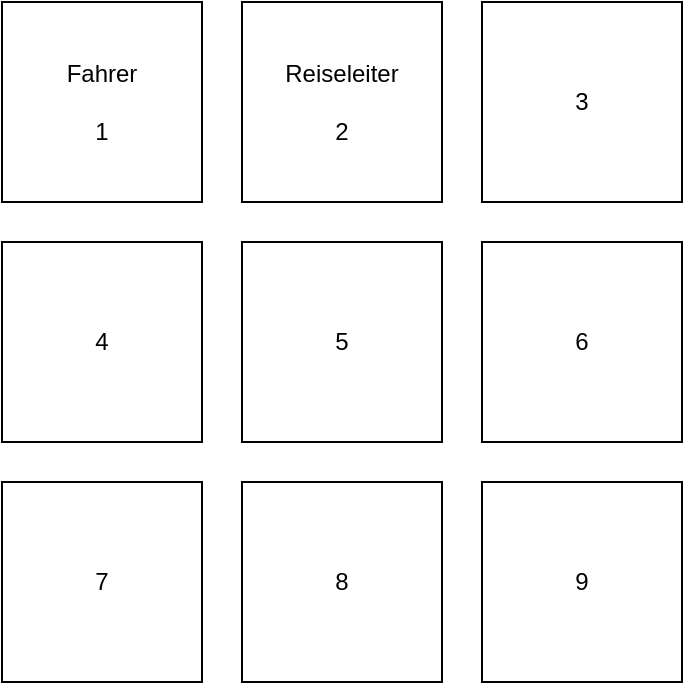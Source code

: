 <mxfile version="24.4.9" type="device">
  <diagram name="Seite-1" id="S1JQ3c73T4_kcqICVWHs">
    <mxGraphModel dx="683" dy="390" grid="1" gridSize="10" guides="1" tooltips="1" connect="1" arrows="1" fold="1" page="1" pageScale="1" pageWidth="120" pageHeight="12" math="0" shadow="0">
      <root>
        <mxCell id="0" />
        <mxCell id="1" parent="0" />
        <mxCell id="NdWlYIsHsc_FSeNWLENN-2" value="Fahrer&lt;br&gt;&lt;div&gt;&lt;br&gt;&lt;/div&gt;&lt;div&gt;1&lt;/div&gt;" style="rounded=0;whiteSpace=wrap;html=1;" parent="1" vertex="1">
          <mxGeometry x="10" y="10" width="100" height="100" as="geometry" />
        </mxCell>
        <mxCell id="NdWlYIsHsc_FSeNWLENN-3" value="Reiseleiter&lt;div&gt;&lt;br&gt;&lt;/div&gt;&lt;div&gt;2&lt;/div&gt;" style="rounded=0;whiteSpace=wrap;html=1;" parent="1" vertex="1">
          <mxGeometry x="130" y="10" width="100" height="100" as="geometry" />
        </mxCell>
        <mxCell id="NdWlYIsHsc_FSeNWLENN-8" value="3" style="rounded=0;whiteSpace=wrap;html=1;" parent="1" vertex="1">
          <mxGeometry x="250" y="10" width="100" height="100" as="geometry" />
        </mxCell>
        <mxCell id="NdWlYIsHsc_FSeNWLENN-9" value="4" style="rounded=0;whiteSpace=wrap;html=1;" parent="1" vertex="1">
          <mxGeometry x="10" y="130" width="100" height="100" as="geometry" />
        </mxCell>
        <mxCell id="NdWlYIsHsc_FSeNWLENN-10" value="5" style="rounded=0;whiteSpace=wrap;html=1;" parent="1" vertex="1">
          <mxGeometry x="130" y="130" width="100" height="100" as="geometry" />
        </mxCell>
        <mxCell id="NdWlYIsHsc_FSeNWLENN-11" value="6" style="rounded=0;whiteSpace=wrap;html=1;" parent="1" vertex="1">
          <mxGeometry x="250" y="130" width="100" height="100" as="geometry" />
        </mxCell>
        <mxCell id="NdWlYIsHsc_FSeNWLENN-12" value="7" style="rounded=0;whiteSpace=wrap;html=1;" parent="1" vertex="1">
          <mxGeometry x="10" y="250" width="100" height="100" as="geometry" />
        </mxCell>
        <mxCell id="NdWlYIsHsc_FSeNWLENN-13" value="8" style="rounded=0;whiteSpace=wrap;html=1;" parent="1" vertex="1">
          <mxGeometry x="130" y="250" width="100" height="100" as="geometry" />
        </mxCell>
        <mxCell id="NdWlYIsHsc_FSeNWLENN-14" value="9" style="rounded=0;whiteSpace=wrap;html=1;" parent="1" vertex="1">
          <mxGeometry x="250" y="250" width="100" height="100" as="geometry" />
        </mxCell>
      </root>
    </mxGraphModel>
  </diagram>
</mxfile>
